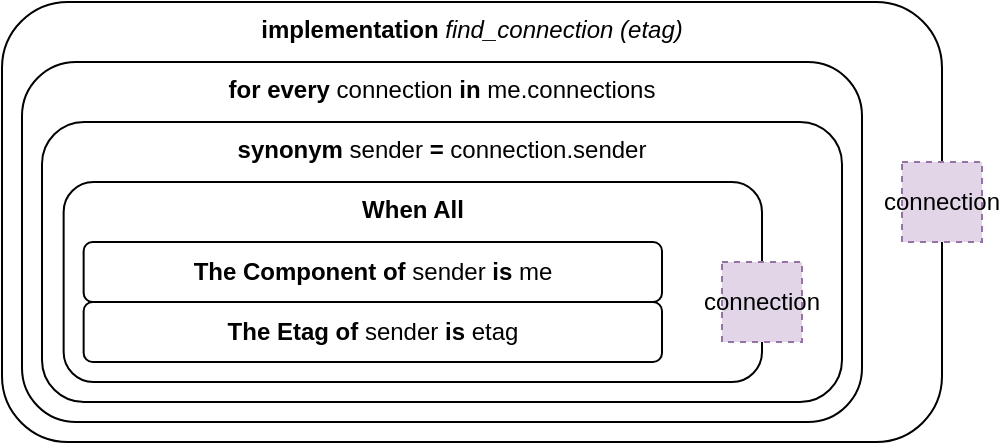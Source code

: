 <mxfile version="14.6.13" type="device"><diagram name="find_connection" id="iXrDBShFehhvZr1xehvk"><mxGraphModel dx="1106" dy="806" grid="1" gridSize="10" guides="1" tooltips="1" connect="1" arrows="1" fold="1" page="1" pageScale="1" pageWidth="1100" pageHeight="850" math="0" shadow="0"><root><mxCell id="uBC3rl96SgrePZky-6zG-0"/><mxCell id="uBC3rl96SgrePZky-6zG-1" parent="uBC3rl96SgrePZky-6zG-0"/><mxCell id="uBC3rl96SgrePZky-6zG-2" value="&lt;b&gt;implementation &lt;/b&gt;&lt;i&gt;find_connection (etag)&lt;/i&gt;" style="rounded=1;whiteSpace=wrap;html=1;verticalAlign=top;" parent="uBC3rl96SgrePZky-6zG-1" vertex="1"><mxGeometry x="210" y="60" width="470" height="220" as="geometry"/></mxCell><mxCell id="uBC3rl96SgrePZky-6zG-7" value="&lt;b&gt;for every&lt;/b&gt;&amp;nbsp;connection &lt;b&gt;in&lt;/b&gt; me.connections" style="rounded=1;whiteSpace=wrap;html=1;verticalAlign=top;" parent="uBC3rl96SgrePZky-6zG-1" vertex="1"><mxGeometry x="220" y="90" width="420" height="180" as="geometry"/></mxCell><mxCell id="uBC3rl96SgrePZky-6zG-15" style="edgeStyle=orthogonalEdgeStyle;rounded=0;orthogonalLoop=1;jettySize=auto;html=1;exitX=1;exitY=0.5;exitDx=0;exitDy=0;entryX=0;entryY=0.5;entryDx=0;entryDy=0;" parent="uBC3rl96SgrePZky-6zG-1" edge="1"><mxGeometry relative="1" as="geometry"><mxPoint x="467.75" y="280" as="sourcePoint"/></mxGeometry></mxCell><mxCell id="uBC3rl96SgrePZky-6zG-17" style="edgeStyle=orthogonalEdgeStyle;rounded=0;orthogonalLoop=1;jettySize=auto;html=1;exitX=1;exitY=0.5;exitDx=0;exitDy=0;entryX=0;entryY=0.5;entryDx=0;entryDy=0;" parent="uBC3rl96SgrePZky-6zG-1" edge="1"><mxGeometry relative="1" as="geometry"><mxPoint x="521" y="360" as="targetPoint"/></mxGeometry></mxCell><mxCell id="uBC3rl96SgrePZky-6zG-35" value="connection" style="whiteSpace=wrap;html=1;aspect=fixed;fillColor=#e1d5e7;strokeColor=#9673a6;dashed=1;" parent="uBC3rl96SgrePZky-6zG-1" vertex="1"><mxGeometry x="660" y="140" width="40" height="40" as="geometry"/></mxCell><mxCell id="Vd83qtaa2ThHf_NzMsSn-1" value="&lt;b&gt;synonym &lt;/b&gt;sender &lt;b&gt;= &lt;/b&gt;connection.sender" style="rounded=1;whiteSpace=wrap;html=1;verticalAlign=top;" vertex="1" parent="uBC3rl96SgrePZky-6zG-1"><mxGeometry x="230" y="120" width="400" height="140" as="geometry"/></mxCell><mxCell id="uBC3rl96SgrePZky-6zG-13" value="&lt;b&gt;When All&lt;/b&gt;" style="rounded=1;whiteSpace=wrap;html=1;verticalAlign=top;" parent="uBC3rl96SgrePZky-6zG-1" vertex="1"><mxGeometry x="240.82" y="150" width="349.18" height="100" as="geometry"/></mxCell><mxCell id="Vd83qtaa2ThHf_NzMsSn-3" value="&lt;b&gt;The Component of &lt;/b&gt;sender&amp;nbsp;&lt;b&gt;is &lt;/b&gt;me" style="rounded=1;whiteSpace=wrap;html=1;" vertex="1" parent="uBC3rl96SgrePZky-6zG-1"><mxGeometry x="250.82" y="180" width="289.18" height="30" as="geometry"/></mxCell><mxCell id="Vd83qtaa2ThHf_NzMsSn-4" value="&lt;b&gt;The Etag of &lt;/b&gt;sender&lt;i&gt;&amp;nbsp;&lt;/i&gt;&lt;b&gt;is &lt;/b&gt;etag" style="rounded=1;whiteSpace=wrap;html=1;" vertex="1" parent="uBC3rl96SgrePZky-6zG-1"><mxGeometry x="250.82" y="210" width="289.18" height="30" as="geometry"/></mxCell><mxCell id="Vd83qtaa2ThHf_NzMsSn-6" value="connection" style="whiteSpace=wrap;html=1;aspect=fixed;fillColor=#e1d5e7;strokeColor=#9673a6;dashed=1;" vertex="1" parent="uBC3rl96SgrePZky-6zG-1"><mxGeometry x="570" y="190" width="40" height="40" as="geometry"/></mxCell></root></mxGraphModel></diagram></mxfile>